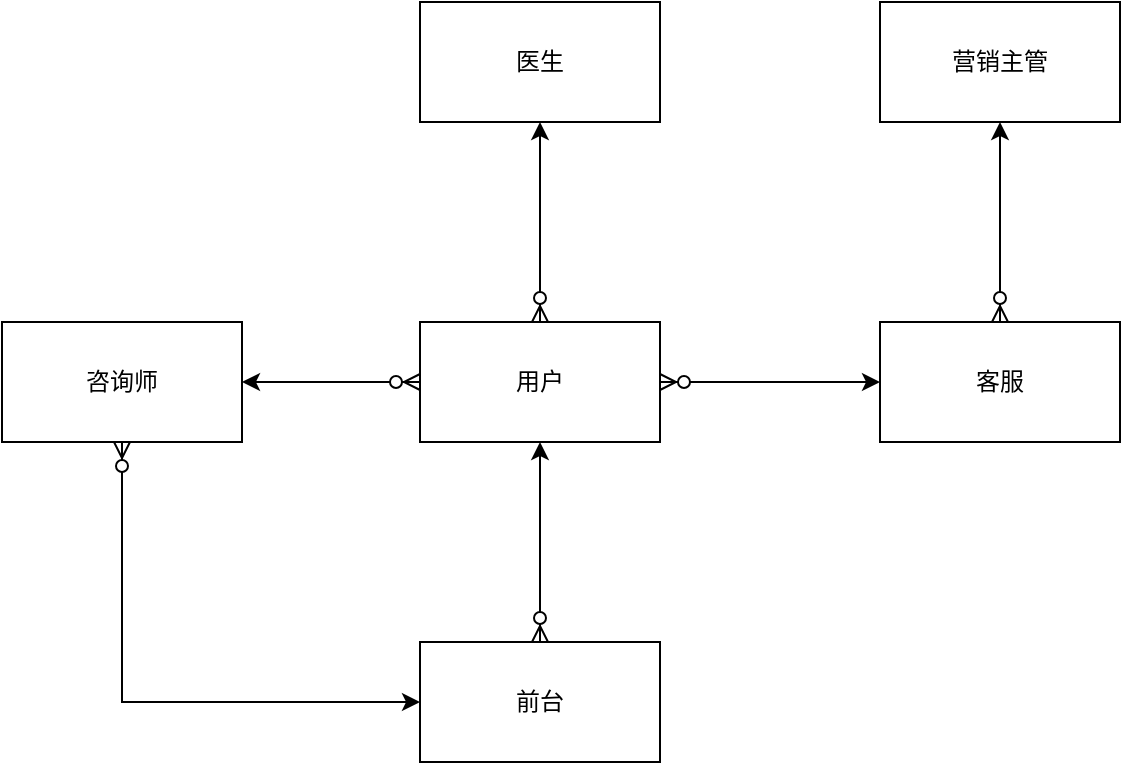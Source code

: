 <mxfile version="14.6.13" type="github">
  <diagram id="8aF56Z5qHwLwKqurhbDC" name="第 1 页">
    <mxGraphModel dx="1126" dy="771" grid="1" gridSize="10" guides="1" tooltips="1" connect="1" arrows="1" fold="1" page="1" pageScale="1" pageWidth="827" pageHeight="1169" math="0" shadow="0">
      <root>
        <mxCell id="0" />
        <mxCell id="1" parent="0" />
        <mxCell id="sEkb_Y1sP3h0UVLatof6-3" style="edgeStyle=orthogonalEdgeStyle;rounded=0;orthogonalLoop=1;jettySize=auto;html=1;startArrow=ERzeroToMany;startFill=1;" edge="1" parent="1" source="sEkb_Y1sP3h0UVLatof6-1" target="sEkb_Y1sP3h0UVLatof6-2">
          <mxGeometry relative="1" as="geometry" />
        </mxCell>
        <mxCell id="sEkb_Y1sP3h0UVLatof6-13" style="edgeStyle=orthogonalEdgeStyle;rounded=0;orthogonalLoop=1;jettySize=auto;html=1;startArrow=ERzeroToMany;startFill=1;" edge="1" parent="1" source="sEkb_Y1sP3h0UVLatof6-1" target="sEkb_Y1sP3h0UVLatof6-10">
          <mxGeometry relative="1" as="geometry" />
        </mxCell>
        <mxCell id="sEkb_Y1sP3h0UVLatof6-17" style="edgeStyle=orthogonalEdgeStyle;rounded=0;orthogonalLoop=1;jettySize=auto;html=1;startArrow=ERzeroToMany;startFill=1;" edge="1" parent="1" source="sEkb_Y1sP3h0UVLatof6-1" target="sEkb_Y1sP3h0UVLatof6-9">
          <mxGeometry relative="1" as="geometry" />
        </mxCell>
        <mxCell id="sEkb_Y1sP3h0UVLatof6-1" value="用户" style="rounded=0;whiteSpace=wrap;html=1;" vertex="1" parent="1">
          <mxGeometry x="239" y="230" width="120" height="60" as="geometry" />
        </mxCell>
        <mxCell id="sEkb_Y1sP3h0UVLatof6-16" style="edgeStyle=orthogonalEdgeStyle;rounded=0;orthogonalLoop=1;jettySize=auto;html=1;startArrow=ERzeroToMany;startFill=1;" edge="1" parent="1" source="sEkb_Y1sP3h0UVLatof6-2" target="sEkb_Y1sP3h0UVLatof6-6">
          <mxGeometry relative="1" as="geometry" />
        </mxCell>
        <mxCell id="sEkb_Y1sP3h0UVLatof6-2" value="&lt;span&gt;客服&lt;/span&gt;" style="rounded=0;whiteSpace=wrap;html=1;" vertex="1" parent="1">
          <mxGeometry x="469" y="230" width="120" height="60" as="geometry" />
        </mxCell>
        <mxCell id="sEkb_Y1sP3h0UVLatof6-6" value="营销主管" style="rounded=0;whiteSpace=wrap;html=1;" vertex="1" parent="1">
          <mxGeometry x="469" y="70" width="120" height="60" as="geometry" />
        </mxCell>
        <mxCell id="sEkb_Y1sP3h0UVLatof6-15" style="edgeStyle=orthogonalEdgeStyle;rounded=0;orthogonalLoop=1;jettySize=auto;html=1;startArrow=ERzeroToMany;startFill=1;" edge="1" parent="1" source="sEkb_Y1sP3h0UVLatof6-8" target="sEkb_Y1sP3h0UVLatof6-1">
          <mxGeometry relative="1" as="geometry">
            <mxPoint x="600" y="320" as="targetPoint" />
          </mxGeometry>
        </mxCell>
        <mxCell id="sEkb_Y1sP3h0UVLatof6-8" value="前台" style="rounded=0;whiteSpace=wrap;html=1;" vertex="1" parent="1">
          <mxGeometry x="239" y="390" width="120" height="60" as="geometry" />
        </mxCell>
        <mxCell id="sEkb_Y1sP3h0UVLatof6-18" style="edgeStyle=orthogonalEdgeStyle;rounded=0;orthogonalLoop=1;jettySize=auto;html=1;entryX=0;entryY=0.5;entryDx=0;entryDy=0;startArrow=ERzeroToMany;startFill=1;" edge="1" parent="1" source="sEkb_Y1sP3h0UVLatof6-9" target="sEkb_Y1sP3h0UVLatof6-8">
          <mxGeometry relative="1" as="geometry">
            <Array as="points">
              <mxPoint x="90" y="420" />
            </Array>
          </mxGeometry>
        </mxCell>
        <mxCell id="sEkb_Y1sP3h0UVLatof6-9" value="咨询师" style="rounded=0;whiteSpace=wrap;html=1;" vertex="1" parent="1">
          <mxGeometry x="30" y="230" width="120" height="60" as="geometry" />
        </mxCell>
        <mxCell id="sEkb_Y1sP3h0UVLatof6-10" value="医生" style="rounded=0;whiteSpace=wrap;html=1;" vertex="1" parent="1">
          <mxGeometry x="239" y="70" width="120" height="60" as="geometry" />
        </mxCell>
      </root>
    </mxGraphModel>
  </diagram>
</mxfile>
